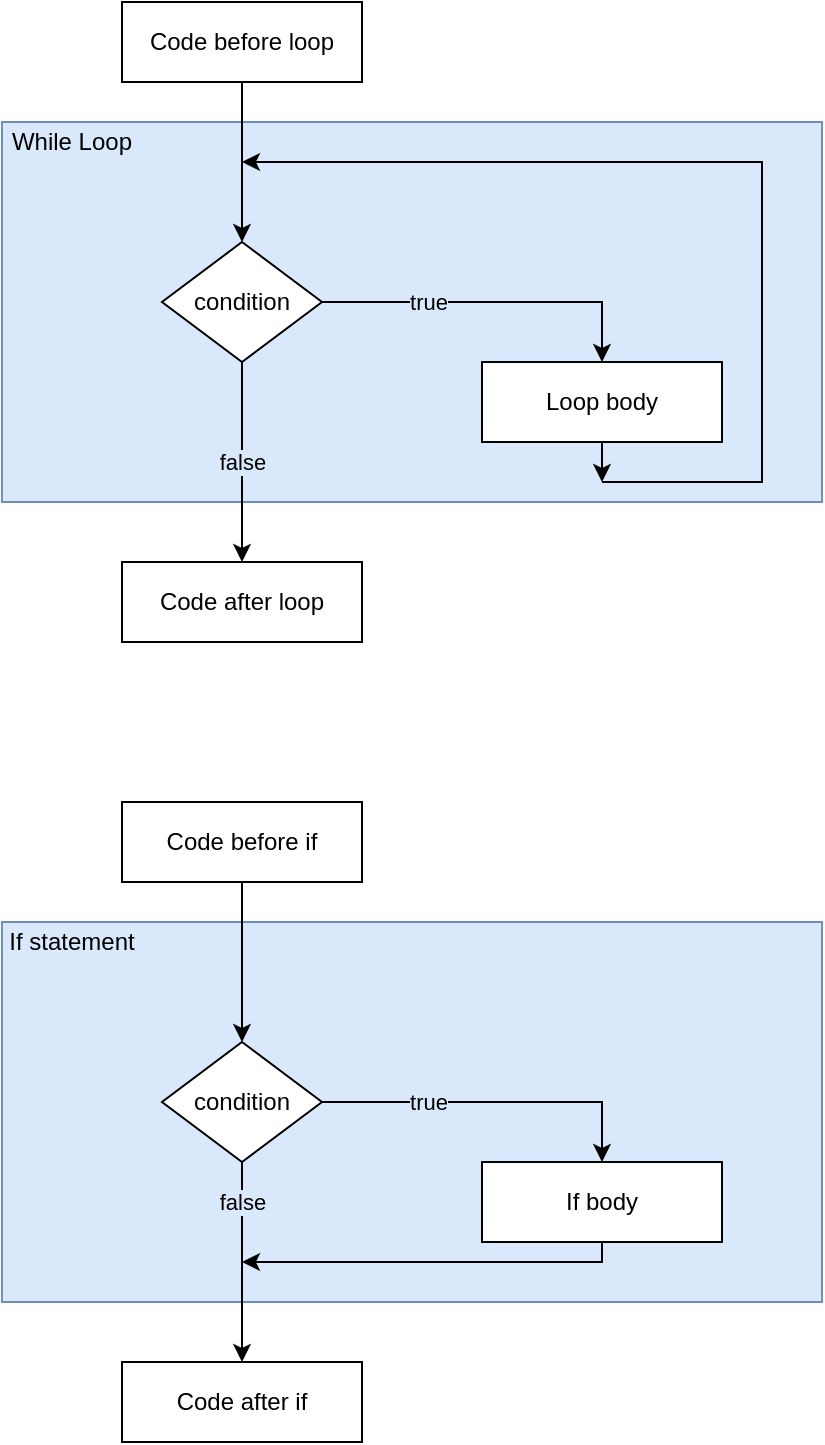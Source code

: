 <mxfile version="26.2.2">
  <diagram name="Page-1" id="LZnWDyl9it_n85S6mXzR">
    <mxGraphModel dx="753" dy="761" grid="1" gridSize="10" guides="1" tooltips="1" connect="1" arrows="1" fold="1" page="1" pageScale="1" pageWidth="850" pageHeight="1100" background="#ffffff" math="0" shadow="0">
      <root>
        <mxCell id="0" />
        <mxCell id="1" parent="0" />
        <mxCell id="k2UaQkvOVW4ea_4m6m-X-14" value="" style="rounded=0;whiteSpace=wrap;html=1;fillColor=#DAE8FC;strokeColor=#6c8ebf;" vertex="1" parent="1">
          <mxGeometry x="100" y="100" width="410" height="190" as="geometry" />
        </mxCell>
        <mxCell id="k2UaQkvOVW4ea_4m6m-X-1" value="Code before loop" style="rounded=0;whiteSpace=wrap;html=1;" vertex="1" parent="1">
          <mxGeometry x="160" y="40" width="120" height="40" as="geometry" />
        </mxCell>
        <mxCell id="k2UaQkvOVW4ea_4m6m-X-2" value="Loop body" style="rounded=0;whiteSpace=wrap;html=1;" vertex="1" parent="1">
          <mxGeometry x="340" y="220" width="120" height="40" as="geometry" />
        </mxCell>
        <mxCell id="k2UaQkvOVW4ea_4m6m-X-3" value="condition" style="rhombus;whiteSpace=wrap;html=1;" vertex="1" parent="1">
          <mxGeometry x="180" y="160" width="80" height="60" as="geometry" />
        </mxCell>
        <mxCell id="k2UaQkvOVW4ea_4m6m-X-4" value="Code after loop" style="rounded=0;whiteSpace=wrap;html=1;" vertex="1" parent="1">
          <mxGeometry x="160" y="320" width="120" height="40" as="geometry" />
        </mxCell>
        <mxCell id="k2UaQkvOVW4ea_4m6m-X-5" value="" style="endArrow=classic;html=1;rounded=0;exitX=0.5;exitY=1;exitDx=0;exitDy=0;entryX=0.5;entryY=0;entryDx=0;entryDy=0;" edge="1" parent="1" source="k2UaQkvOVW4ea_4m6m-X-1" target="k2UaQkvOVW4ea_4m6m-X-3">
          <mxGeometry width="50" height="50" relative="1" as="geometry">
            <mxPoint x="290" y="170" as="sourcePoint" />
            <mxPoint x="340" y="120" as="targetPoint" />
          </mxGeometry>
        </mxCell>
        <mxCell id="k2UaQkvOVW4ea_4m6m-X-6" value="false" style="endArrow=classic;html=1;rounded=0;exitX=0.5;exitY=1;exitDx=0;exitDy=0;entryX=0.5;entryY=0;entryDx=0;entryDy=0;labelBackgroundColor=#DAE8FC;" edge="1" parent="1" source="k2UaQkvOVW4ea_4m6m-X-3" target="k2UaQkvOVW4ea_4m6m-X-4">
          <mxGeometry width="50" height="50" relative="1" as="geometry">
            <mxPoint x="200" y="330" as="sourcePoint" />
            <mxPoint x="250" y="280" as="targetPoint" />
          </mxGeometry>
        </mxCell>
        <mxCell id="k2UaQkvOVW4ea_4m6m-X-7" value="" style="endArrow=classic;html=1;rounded=0;endFill=1;flowAnimation=0;" edge="1" parent="1">
          <mxGeometry width="50" height="50" relative="1" as="geometry">
            <mxPoint x="400" y="280" as="sourcePoint" />
            <mxPoint x="220" y="120" as="targetPoint" />
            <Array as="points">
              <mxPoint x="400" y="280" />
              <mxPoint x="480" y="280" />
              <mxPoint x="480" y="120" />
            </Array>
          </mxGeometry>
        </mxCell>
        <mxCell id="k2UaQkvOVW4ea_4m6m-X-8" value="true" style="endArrow=classic;html=1;rounded=0;exitX=1;exitY=0.5;exitDx=0;exitDy=0;entryX=0.5;entryY=0;entryDx=0;entryDy=0;labelBackgroundColor=#DAE8FC;" edge="1" parent="1" source="k2UaQkvOVW4ea_4m6m-X-3" target="k2UaQkvOVW4ea_4m6m-X-2">
          <mxGeometry x="-0.385" width="50" height="50" relative="1" as="geometry">
            <mxPoint x="270" y="230" as="sourcePoint" />
            <mxPoint x="270" y="290" as="targetPoint" />
            <Array as="points">
              <mxPoint x="400" y="190" />
            </Array>
            <mxPoint as="offset" />
          </mxGeometry>
        </mxCell>
        <mxCell id="k2UaQkvOVW4ea_4m6m-X-10" value="" style="endArrow=classic;html=1;rounded=0;exitX=0.5;exitY=1;exitDx=0;exitDy=0;" edge="1" parent="1" source="k2UaQkvOVW4ea_4m6m-X-2">
          <mxGeometry width="50" height="50" relative="1" as="geometry">
            <mxPoint x="350" y="330" as="sourcePoint" />
            <mxPoint x="400" y="280" as="targetPoint" />
          </mxGeometry>
        </mxCell>
        <mxCell id="k2UaQkvOVW4ea_4m6m-X-12" value="While Loop" style="text;html=1;align=center;verticalAlign=middle;whiteSpace=wrap;rounded=0;" vertex="1" parent="1">
          <mxGeometry x="100" y="100" width="70" height="20" as="geometry" />
        </mxCell>
        <mxCell id="k2UaQkvOVW4ea_4m6m-X-15" value="" style="rounded=0;whiteSpace=wrap;html=1;fillColor=#DAE8FC;strokeColor=#6c8ebf;" vertex="1" parent="1">
          <mxGeometry x="100" y="500" width="410" height="190" as="geometry" />
        </mxCell>
        <mxCell id="k2UaQkvOVW4ea_4m6m-X-16" value="Code before if" style="rounded=0;whiteSpace=wrap;html=1;" vertex="1" parent="1">
          <mxGeometry x="160" y="440" width="120" height="40" as="geometry" />
        </mxCell>
        <mxCell id="k2UaQkvOVW4ea_4m6m-X-17" value="If body" style="rounded=0;whiteSpace=wrap;html=1;" vertex="1" parent="1">
          <mxGeometry x="340" y="620" width="120" height="40" as="geometry" />
        </mxCell>
        <mxCell id="k2UaQkvOVW4ea_4m6m-X-18" value="condition" style="rhombus;whiteSpace=wrap;html=1;" vertex="1" parent="1">
          <mxGeometry x="180" y="560" width="80" height="60" as="geometry" />
        </mxCell>
        <mxCell id="k2UaQkvOVW4ea_4m6m-X-19" value="Code after if" style="rounded=0;whiteSpace=wrap;html=1;" vertex="1" parent="1">
          <mxGeometry x="160" y="720" width="120" height="40" as="geometry" />
        </mxCell>
        <mxCell id="k2UaQkvOVW4ea_4m6m-X-20" value="" style="endArrow=classic;html=1;rounded=0;exitX=0.5;exitY=1;exitDx=0;exitDy=0;entryX=0.5;entryY=0;entryDx=0;entryDy=0;" edge="1" parent="1" source="k2UaQkvOVW4ea_4m6m-X-16" target="k2UaQkvOVW4ea_4m6m-X-18">
          <mxGeometry width="50" height="50" relative="1" as="geometry">
            <mxPoint x="290" y="570" as="sourcePoint" />
            <mxPoint x="340" y="520" as="targetPoint" />
          </mxGeometry>
        </mxCell>
        <mxCell id="k2UaQkvOVW4ea_4m6m-X-21" value="false" style="endArrow=classic;html=1;rounded=0;exitX=0.5;exitY=1;exitDx=0;exitDy=0;entryX=0.5;entryY=0;entryDx=0;entryDy=0;labelBackgroundColor=#DAE8FC;" edge="1" parent="1" source="k2UaQkvOVW4ea_4m6m-X-18" target="k2UaQkvOVW4ea_4m6m-X-19">
          <mxGeometry x="-0.6" width="50" height="50" relative="1" as="geometry">
            <mxPoint x="200" y="730" as="sourcePoint" />
            <mxPoint x="250" y="680" as="targetPoint" />
            <mxPoint as="offset" />
          </mxGeometry>
        </mxCell>
        <mxCell id="k2UaQkvOVW4ea_4m6m-X-22" value="" style="endArrow=classic;html=1;rounded=0;endFill=1;flowAnimation=0;exitX=0.5;exitY=1;exitDx=0;exitDy=0;" edge="1" parent="1" source="k2UaQkvOVW4ea_4m6m-X-17">
          <mxGeometry width="50" height="50" relative="1" as="geometry">
            <mxPoint x="400" y="680" as="sourcePoint" />
            <mxPoint x="220" y="670" as="targetPoint" />
            <Array as="points">
              <mxPoint x="400" y="670" />
            </Array>
          </mxGeometry>
        </mxCell>
        <mxCell id="k2UaQkvOVW4ea_4m6m-X-23" value="true" style="endArrow=classic;html=1;rounded=0;exitX=1;exitY=0.5;exitDx=0;exitDy=0;entryX=0.5;entryY=0;entryDx=0;entryDy=0;labelBackgroundColor=#DAE8FC;" edge="1" parent="1" source="k2UaQkvOVW4ea_4m6m-X-18" target="k2UaQkvOVW4ea_4m6m-X-17">
          <mxGeometry x="-0.385" width="50" height="50" relative="1" as="geometry">
            <mxPoint x="270" y="630" as="sourcePoint" />
            <mxPoint x="270" y="690" as="targetPoint" />
            <Array as="points">
              <mxPoint x="400" y="590" />
            </Array>
            <mxPoint as="offset" />
          </mxGeometry>
        </mxCell>
        <mxCell id="k2UaQkvOVW4ea_4m6m-X-25" value="If statement" style="text;html=1;align=center;verticalAlign=middle;whiteSpace=wrap;rounded=0;" vertex="1" parent="1">
          <mxGeometry x="100" y="500" width="70" height="20" as="geometry" />
        </mxCell>
      </root>
    </mxGraphModel>
  </diagram>
</mxfile>
